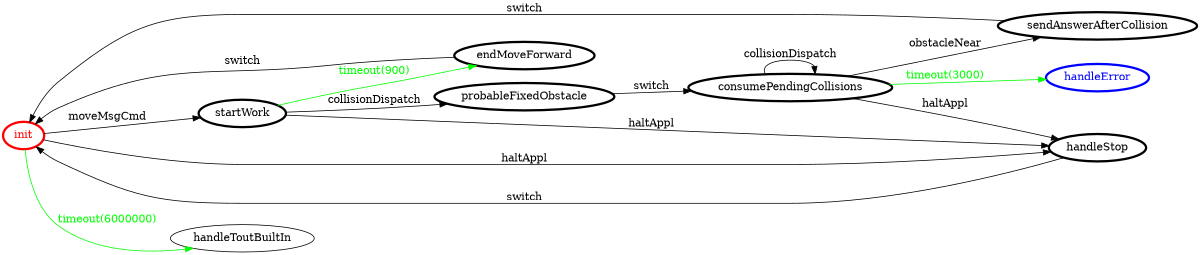 /*
*
* A GraphViz DOT FSM description 
* Please use a GraphViz visualizer (like http://www.webgraphviz.com)
*  
*/

digraph finite_state_machine {
	rankdir=LR
	size="8,5"
	
	init [ color = red ][ fontcolor = red ][ penwidth = 3 ]
	startWork [ color = black ][ fontcolor = black ][ penwidth = 3 ]
	probableFixedObstacle [ color = black ][ fontcolor = black ][ penwidth = 3 ]
	endMoveForward [ color = black ][ fontcolor = black ][ penwidth = 3 ]
	sendAnswerAfterCollision [ color = black ][ fontcolor = black ][ penwidth = 3 ]
	handleStop [ color = black ][ fontcolor = black ][ penwidth = 3 ]
	consumePendingCollisions [ color = black ][ fontcolor = black ][ penwidth = 3 ]
	handleError [ color = blue ][ fontcolor = blue ][ penwidth = 3 ]
	
	init -> handleStop [ label = "haltAppl" ][ color = black ][ fontcolor = black ]
	probableFixedObstacle -> consumePendingCollisions [ label = "switch" ][ color = black ][ fontcolor = black ]
	consumePendingCollisions -> handleError [ label = "timeout(3000)" ][ color = green ][ fontcolor = green ]
	consumePendingCollisions -> consumePendingCollisions [ label = "collisionDispatch" ][ color = black ][ fontcolor = black ]
	startWork -> probableFixedObstacle [ label = "collisionDispatch" ][ color = black ][ fontcolor = black ]
	startWork -> handleStop [ label = "haltAppl" ][ color = black ][ fontcolor = black ]
	consumePendingCollisions -> handleStop [ label = "haltAppl" ][ color = black ][ fontcolor = black ]
	init -> startWork [ label = "moveMsgCmd" ][ color = black ][ fontcolor = black ]
	endMoveForward -> init [ label = "switch" ][ color = black ][ fontcolor = black ]
	consumePendingCollisions -> sendAnswerAfterCollision [ label = "obstacleNear" ][ color = black ][ fontcolor = black ]
	startWork -> endMoveForward [ label = "timeout(900)" ][ color = green ][ fontcolor = green ]
	handleStop -> init [ label = "switch" ][ color = black ][ fontcolor = black ]
	init -> handleToutBuiltIn [ label = "timeout(6000000)" ][ color = green ][ fontcolor = green ]
	sendAnswerAfterCollision -> init [ label = "switch" ][ color = black ][ fontcolor = black ]
}
